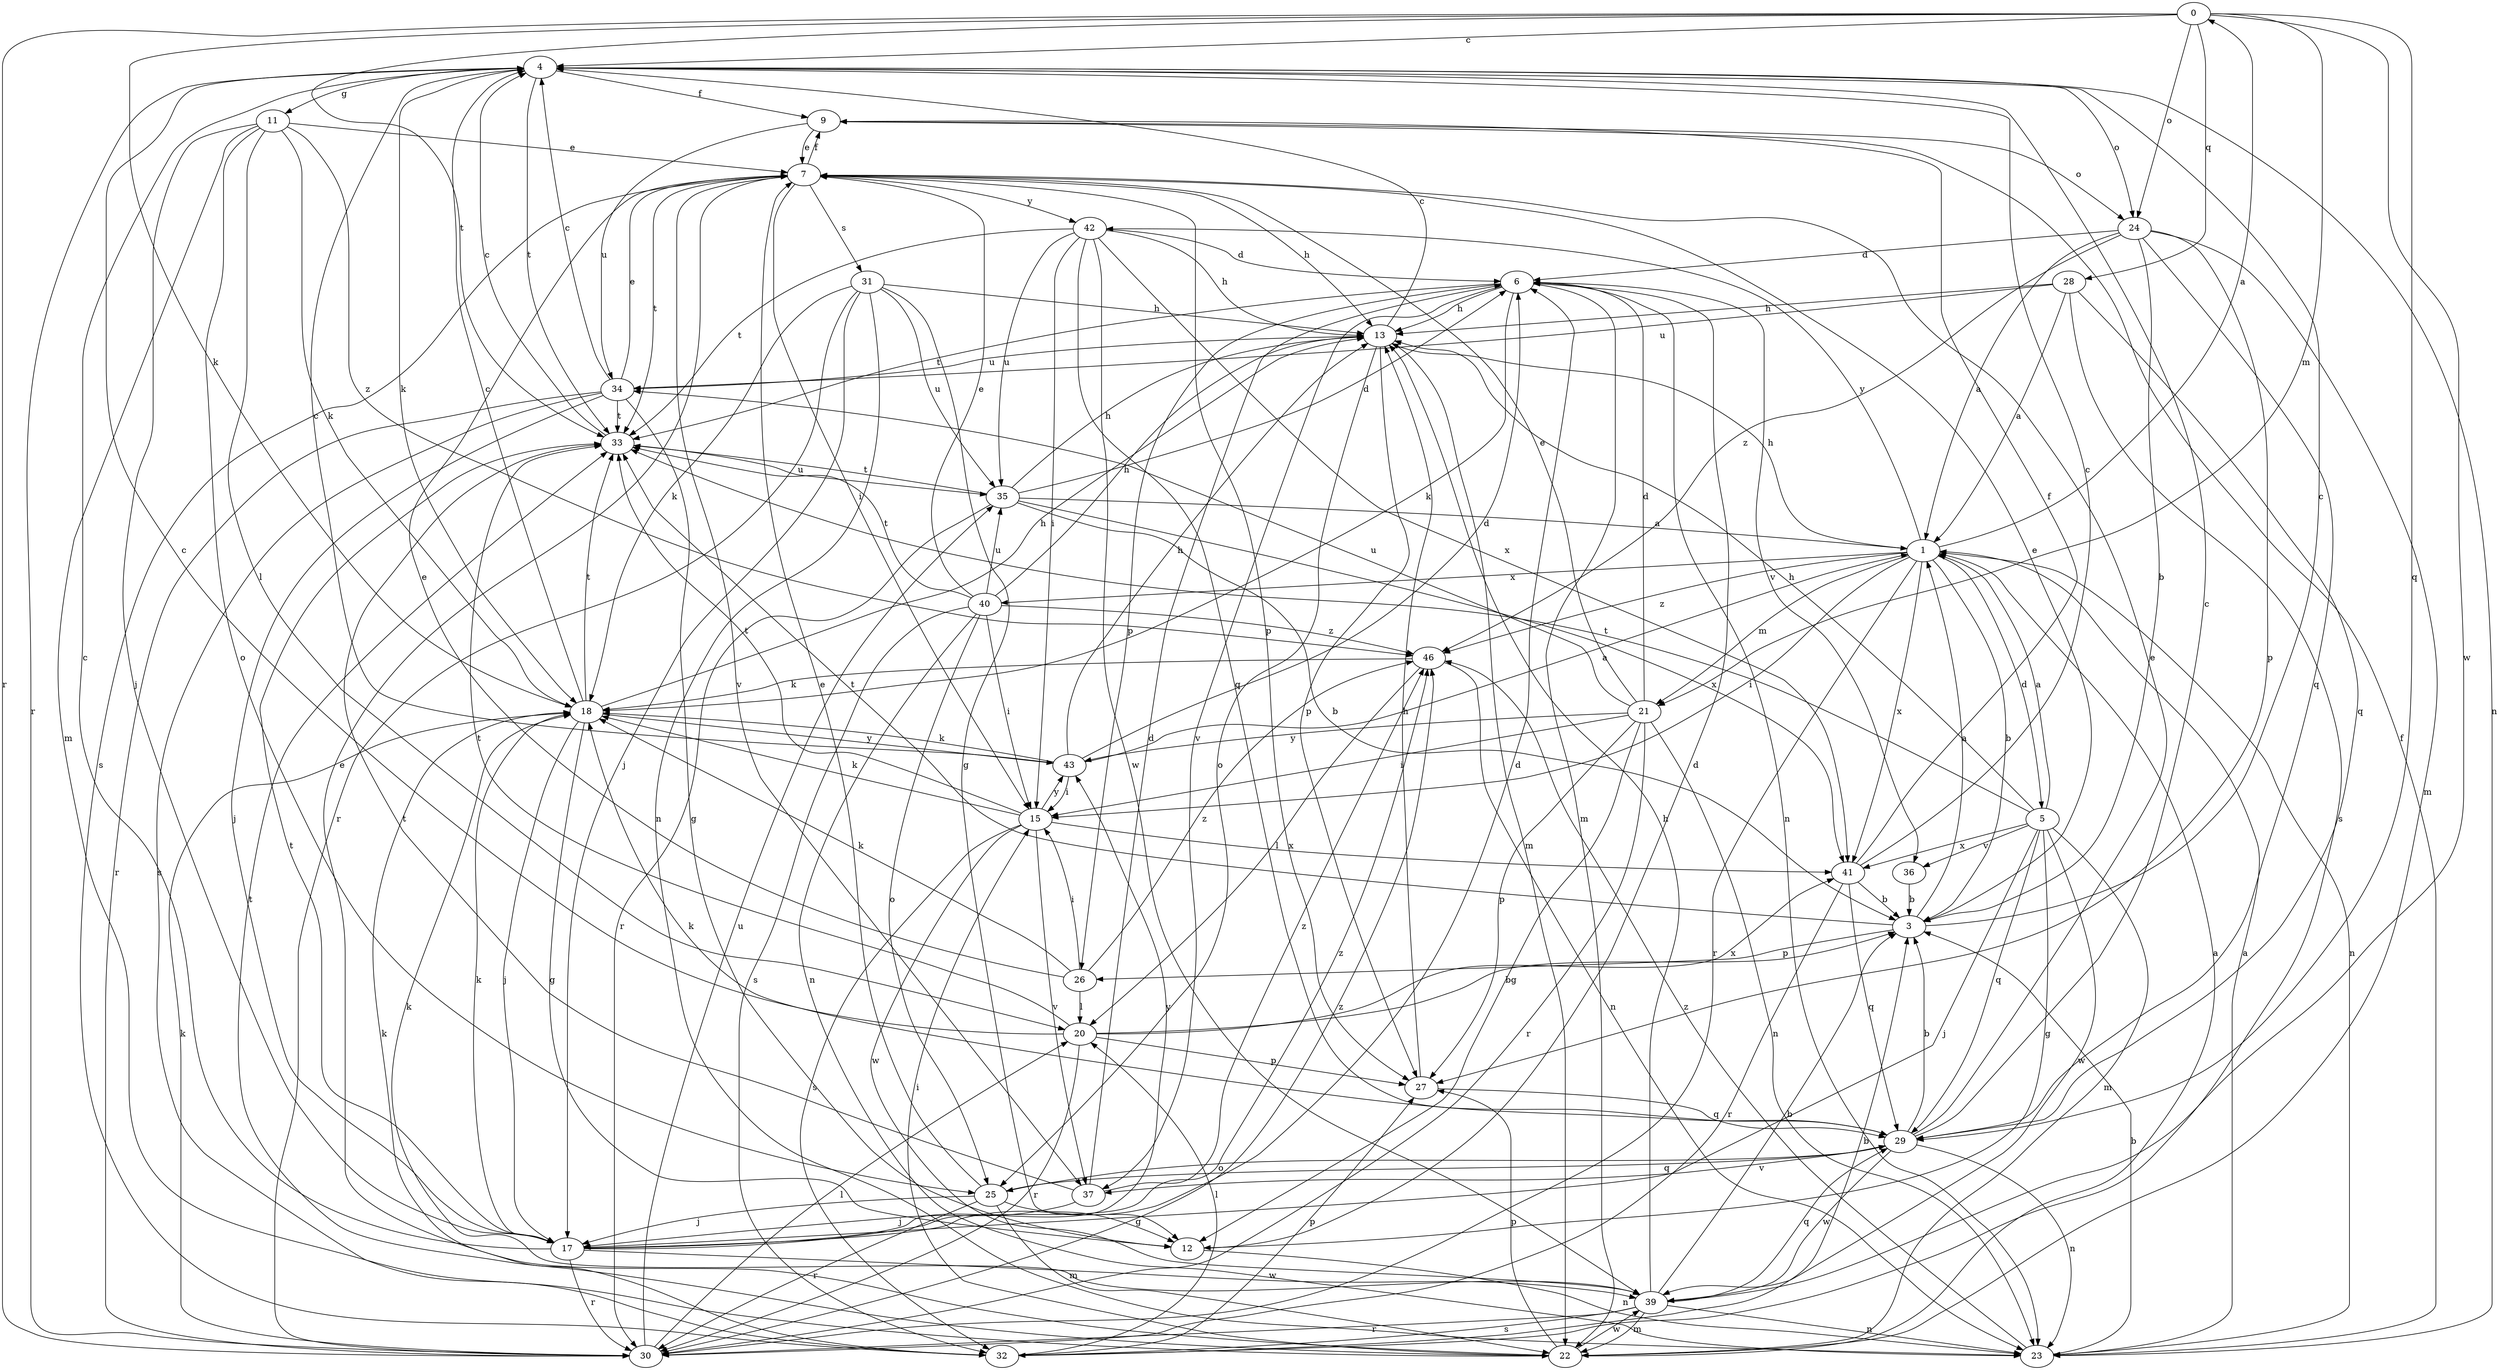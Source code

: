 strict digraph  {
0;
1;
3;
4;
5;
6;
7;
9;
11;
12;
13;
15;
17;
18;
20;
21;
22;
23;
24;
25;
26;
27;
28;
29;
30;
31;
32;
33;
34;
35;
36;
37;
39;
40;
41;
42;
43;
46;
0 -> 4  [label=c];
0 -> 18  [label=k];
0 -> 21  [label=m];
0 -> 24  [label=o];
0 -> 28  [label=q];
0 -> 29  [label=q];
0 -> 30  [label=r];
0 -> 33  [label=t];
0 -> 39  [label=w];
1 -> 0  [label=a];
1 -> 3  [label=b];
1 -> 5  [label=d];
1 -> 13  [label=h];
1 -> 15  [label=i];
1 -> 21  [label=m];
1 -> 23  [label=n];
1 -> 30  [label=r];
1 -> 40  [label=x];
1 -> 41  [label=x];
1 -> 42  [label=y];
1 -> 46  [label=z];
3 -> 1  [label=a];
3 -> 4  [label=c];
3 -> 7  [label=e];
3 -> 26  [label=p];
3 -> 33  [label=t];
4 -> 9  [label=f];
4 -> 11  [label=g];
4 -> 18  [label=k];
4 -> 23  [label=n];
4 -> 24  [label=o];
4 -> 30  [label=r];
4 -> 33  [label=t];
5 -> 1  [label=a];
5 -> 12  [label=g];
5 -> 13  [label=h];
5 -> 17  [label=j];
5 -> 22  [label=m];
5 -> 29  [label=q];
5 -> 33  [label=t];
5 -> 36  [label=v];
5 -> 39  [label=w];
5 -> 41  [label=x];
6 -> 13  [label=h];
6 -> 18  [label=k];
6 -> 22  [label=m];
6 -> 23  [label=n];
6 -> 26  [label=p];
6 -> 33  [label=t];
6 -> 36  [label=v];
6 -> 37  [label=v];
7 -> 9  [label=f];
7 -> 13  [label=h];
7 -> 15  [label=i];
7 -> 27  [label=p];
7 -> 31  [label=s];
7 -> 32  [label=s];
7 -> 33  [label=t];
7 -> 37  [label=v];
7 -> 42  [label=y];
9 -> 7  [label=e];
9 -> 24  [label=o];
9 -> 34  [label=u];
11 -> 7  [label=e];
11 -> 17  [label=j];
11 -> 18  [label=k];
11 -> 20  [label=l];
11 -> 22  [label=m];
11 -> 25  [label=o];
11 -> 46  [label=z];
12 -> 6  [label=d];
12 -> 23  [label=n];
13 -> 4  [label=c];
13 -> 22  [label=m];
13 -> 25  [label=o];
13 -> 27  [label=p];
13 -> 34  [label=u];
15 -> 18  [label=k];
15 -> 32  [label=s];
15 -> 33  [label=t];
15 -> 37  [label=v];
15 -> 39  [label=w];
15 -> 41  [label=x];
15 -> 43  [label=y];
17 -> 4  [label=c];
17 -> 6  [label=d];
17 -> 18  [label=k];
17 -> 30  [label=r];
17 -> 33  [label=t];
17 -> 39  [label=w];
17 -> 43  [label=y];
17 -> 46  [label=z];
18 -> 4  [label=c];
18 -> 12  [label=g];
18 -> 13  [label=h];
18 -> 17  [label=j];
18 -> 33  [label=t];
18 -> 43  [label=y];
20 -> 3  [label=b];
20 -> 4  [label=c];
20 -> 27  [label=p];
20 -> 30  [label=r];
20 -> 33  [label=t];
20 -> 41  [label=x];
21 -> 6  [label=d];
21 -> 7  [label=e];
21 -> 12  [label=g];
21 -> 15  [label=i];
21 -> 23  [label=n];
21 -> 27  [label=p];
21 -> 30  [label=r];
21 -> 34  [label=u];
21 -> 43  [label=y];
22 -> 1  [label=a];
22 -> 7  [label=e];
22 -> 15  [label=i];
22 -> 27  [label=p];
22 -> 33  [label=t];
22 -> 39  [label=w];
23 -> 1  [label=a];
23 -> 3  [label=b];
23 -> 9  [label=f];
23 -> 46  [label=z];
24 -> 1  [label=a];
24 -> 3  [label=b];
24 -> 6  [label=d];
24 -> 22  [label=m];
24 -> 27  [label=p];
24 -> 29  [label=q];
24 -> 46  [label=z];
25 -> 7  [label=e];
25 -> 12  [label=g];
25 -> 17  [label=j];
25 -> 22  [label=m];
25 -> 29  [label=q];
25 -> 30  [label=r];
26 -> 7  [label=e];
26 -> 15  [label=i];
26 -> 18  [label=k];
26 -> 20  [label=l];
26 -> 46  [label=z];
27 -> 13  [label=h];
27 -> 29  [label=q];
28 -> 1  [label=a];
28 -> 13  [label=h];
28 -> 29  [label=q];
28 -> 32  [label=s];
28 -> 34  [label=u];
29 -> 3  [label=b];
29 -> 4  [label=c];
29 -> 7  [label=e];
29 -> 18  [label=k];
29 -> 23  [label=n];
29 -> 25  [label=o];
29 -> 37  [label=v];
29 -> 39  [label=w];
30 -> 18  [label=k];
30 -> 20  [label=l];
30 -> 35  [label=u];
30 -> 46  [label=z];
31 -> 12  [label=g];
31 -> 13  [label=h];
31 -> 17  [label=j];
31 -> 18  [label=k];
31 -> 23  [label=n];
31 -> 30  [label=r];
31 -> 35  [label=u];
32 -> 3  [label=b];
32 -> 18  [label=k];
32 -> 20  [label=l];
32 -> 27  [label=p];
33 -> 4  [label=c];
33 -> 35  [label=u];
34 -> 4  [label=c];
34 -> 7  [label=e];
34 -> 12  [label=g];
34 -> 17  [label=j];
34 -> 30  [label=r];
34 -> 32  [label=s];
34 -> 33  [label=t];
35 -> 1  [label=a];
35 -> 3  [label=b];
35 -> 6  [label=d];
35 -> 13  [label=h];
35 -> 30  [label=r];
35 -> 33  [label=t];
35 -> 41  [label=x];
36 -> 3  [label=b];
37 -> 6  [label=d];
37 -> 17  [label=j];
37 -> 33  [label=t];
37 -> 46  [label=z];
39 -> 3  [label=b];
39 -> 13  [label=h];
39 -> 18  [label=k];
39 -> 22  [label=m];
39 -> 23  [label=n];
39 -> 29  [label=q];
39 -> 30  [label=r];
39 -> 32  [label=s];
40 -> 7  [label=e];
40 -> 13  [label=h];
40 -> 15  [label=i];
40 -> 23  [label=n];
40 -> 25  [label=o];
40 -> 32  [label=s];
40 -> 33  [label=t];
40 -> 35  [label=u];
40 -> 46  [label=z];
41 -> 3  [label=b];
41 -> 4  [label=c];
41 -> 9  [label=f];
41 -> 29  [label=q];
41 -> 30  [label=r];
42 -> 6  [label=d];
42 -> 13  [label=h];
42 -> 15  [label=i];
42 -> 29  [label=q];
42 -> 33  [label=t];
42 -> 35  [label=u];
42 -> 39  [label=w];
42 -> 41  [label=x];
43 -> 1  [label=a];
43 -> 4  [label=c];
43 -> 6  [label=d];
43 -> 13  [label=h];
43 -> 15  [label=i];
43 -> 18  [label=k];
46 -> 18  [label=k];
46 -> 20  [label=l];
46 -> 23  [label=n];
}
